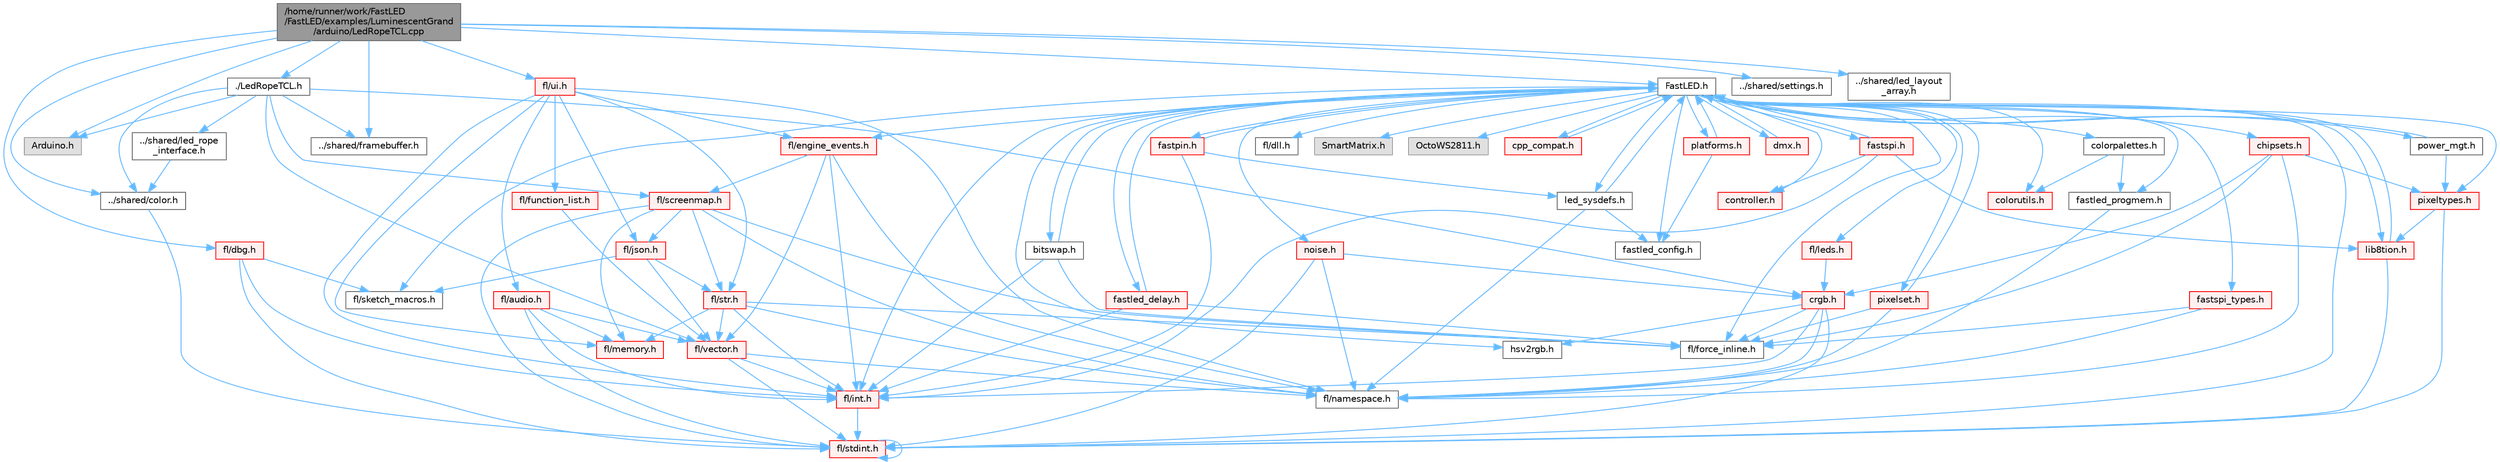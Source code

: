 digraph "/home/runner/work/FastLED/FastLED/examples/LuminescentGrand/arduino/LedRopeTCL.cpp"
{
 // INTERACTIVE_SVG=YES
 // LATEX_PDF_SIZE
  bgcolor="transparent";
  edge [fontname=Helvetica,fontsize=10,labelfontname=Helvetica,labelfontsize=10];
  node [fontname=Helvetica,fontsize=10,shape=box,height=0.2,width=0.4];
  Node1 [id="Node000001",label="/home/runner/work/FastLED\l/FastLED/examples/LuminescentGrand\l/arduino/LedRopeTCL.cpp",height=0.2,width=0.4,color="gray40", fillcolor="grey60", style="filled", fontcolor="black",tooltip=" "];
  Node1 -> Node2 [id="edge1_Node000001_Node000002",color="steelblue1",style="solid",tooltip=" "];
  Node2 [id="Node000002",label="Arduino.h",height=0.2,width=0.4,color="grey60", fillcolor="#E0E0E0", style="filled",tooltip=" "];
  Node1 -> Node3 [id="edge2_Node000001_Node000003",color="steelblue1",style="solid",tooltip=" "];
  Node3 [id="Node000003",label="../shared/color.h",height=0.2,width=0.4,color="grey40", fillcolor="white", style="filled",URL="$de/de1/examples_2_luminescent_grand_2shared_2color_8h.html",tooltip=" "];
  Node3 -> Node4 [id="edge3_Node000003_Node000004",color="steelblue1",style="solid",tooltip=" "];
  Node4 [id="Node000004",label="fl/stdint.h",height=0.2,width=0.4,color="red", fillcolor="#FFF0F0", style="filled",URL="$df/dd8/stdint_8h.html",tooltip=" "];
  Node4 -> Node4 [id="edge4_Node000004_Node000004",color="steelblue1",style="solid",tooltip=" "];
  Node1 -> Node6 [id="edge5_Node000001_Node000006",color="steelblue1",style="solid",tooltip=" "];
  Node6 [id="Node000006",label="../shared/framebuffer.h",height=0.2,width=0.4,color="grey40", fillcolor="white", style="filled",URL="$d4/dd2/framebuffer_8h.html",tooltip=" "];
  Node1 -> Node7 [id="edge6_Node000001_Node000007",color="steelblue1",style="solid",tooltip=" "];
  Node7 [id="Node000007",label="../shared/settings.h",height=0.2,width=0.4,color="grey40", fillcolor="white", style="filled",URL="$de/d60/settings_8h.html",tooltip=" "];
  Node1 -> Node8 [id="edge7_Node000001_Node000008",color="steelblue1",style="solid",tooltip=" "];
  Node8 [id="Node000008",label="./LedRopeTCL.h",height=0.2,width=0.4,color="grey40", fillcolor="white", style="filled",URL="$d9/d7e/_led_rope_t_c_l_8h.html",tooltip=" "];
  Node8 -> Node2 [id="edge8_Node000008_Node000002",color="steelblue1",style="solid",tooltip=" "];
  Node8 -> Node3 [id="edge9_Node000008_Node000003",color="steelblue1",style="solid",tooltip=" "];
  Node8 -> Node6 [id="edge10_Node000008_Node000006",color="steelblue1",style="solid",tooltip=" "];
  Node8 -> Node9 [id="edge11_Node000008_Node000009",color="steelblue1",style="solid",tooltip=" "];
  Node9 [id="Node000009",label="../shared/led_rope\l_interface.h",height=0.2,width=0.4,color="grey40", fillcolor="white", style="filled",URL="$db/d19/led__rope__interface_8h.html",tooltip=" "];
  Node9 -> Node3 [id="edge12_Node000009_Node000003",color="steelblue1",style="solid",tooltip=" "];
  Node8 -> Node10 [id="edge13_Node000008_Node000010",color="steelblue1",style="solid",tooltip=" "];
  Node10 [id="Node000010",label="fl/vector.h",height=0.2,width=0.4,color="red", fillcolor="#FFF0F0", style="filled",URL="$d6/d68/vector_8h.html",tooltip=" "];
  Node10 -> Node4 [id="edge14_Node000010_Node000004",color="steelblue1",style="solid",tooltip=" "];
  Node10 -> Node11 [id="edge15_Node000010_Node000011",color="steelblue1",style="solid",tooltip=" "];
  Node11 [id="Node000011",label="fl/int.h",height=0.2,width=0.4,color="red", fillcolor="#FFF0F0", style="filled",URL="$d3/d7e/int_8h.html",tooltip=" "];
  Node11 -> Node4 [id="edge16_Node000011_Node000004",color="steelblue1",style="solid",tooltip=" "];
  Node10 -> Node23 [id="edge17_Node000010_Node000023",color="steelblue1",style="solid",tooltip=" "];
  Node23 [id="Node000023",label="fl/namespace.h",height=0.2,width=0.4,color="grey40", fillcolor="white", style="filled",URL="$df/d2a/namespace_8h.html",tooltip="Implements the FastLED namespace macros."];
  Node8 -> Node56 [id="edge18_Node000008_Node000056",color="steelblue1",style="solid",tooltip=" "];
  Node56 [id="Node000056",label="crgb.h",height=0.2,width=0.4,color="red", fillcolor="#FFF0F0", style="filled",URL="$db/dd1/crgb_8h.html",tooltip="Defines the red, green, and blue (RGB) pixel struct."];
  Node56 -> Node4 [id="edge19_Node000056_Node000004",color="steelblue1",style="solid",tooltip=" "];
  Node56 -> Node11 [id="edge20_Node000056_Node000011",color="steelblue1",style="solid",tooltip=" "];
  Node56 -> Node23 [id="edge21_Node000056_Node000023",color="steelblue1",style="solid",tooltip=" "];
  Node56 -> Node18 [id="edge22_Node000056_Node000018",color="steelblue1",style="solid",tooltip=" "];
  Node18 [id="Node000018",label="fl/force_inline.h",height=0.2,width=0.4,color="grey40", fillcolor="white", style="filled",URL="$d4/d64/force__inline_8h.html",tooltip=" "];
  Node56 -> Node61 [id="edge23_Node000056_Node000061",color="steelblue1",style="solid",tooltip=" "];
  Node61 [id="Node000061",label="hsv2rgb.h",height=0.2,width=0.4,color="grey40", fillcolor="white", style="filled",URL="$de/d9a/hsv2rgb_8h.html",tooltip="Functions to convert from the HSV colorspace to the RGB colorspace."];
  Node8 -> Node64 [id="edge24_Node000008_Node000064",color="steelblue1",style="solid",tooltip=" "];
  Node64 [id="Node000064",label="fl/screenmap.h",height=0.2,width=0.4,color="red", fillcolor="#FFF0F0", style="filled",URL="$d7/d97/screenmap_8h.html",tooltip=" "];
  Node64 -> Node4 [id="edge25_Node000064_Node000004",color="steelblue1",style="solid",tooltip=" "];
  Node64 -> Node18 [id="edge26_Node000064_Node000018",color="steelblue1",style="solid",tooltip=" "];
  Node64 -> Node25 [id="edge27_Node000064_Node000025",color="steelblue1",style="solid",tooltip=" "];
  Node25 [id="Node000025",label="fl/memory.h",height=0.2,width=0.4,color="red", fillcolor="#FFF0F0", style="filled",URL="$dc/d18/memory_8h.html",tooltip=" "];
  Node64 -> Node23 [id="edge28_Node000064_Node000023",color="steelblue1",style="solid",tooltip=" "];
  Node64 -> Node14 [id="edge29_Node000064_Node000014",color="steelblue1",style="solid",tooltip=" "];
  Node14 [id="Node000014",label="fl/str.h",height=0.2,width=0.4,color="red", fillcolor="#FFF0F0", style="filled",URL="$d1/d93/str_8h.html",tooltip=" "];
  Node14 -> Node11 [id="edge30_Node000014_Node000011",color="steelblue1",style="solid",tooltip=" "];
  Node14 -> Node23 [id="edge31_Node000014_Node000023",color="steelblue1",style="solid",tooltip=" "];
  Node14 -> Node25 [id="edge32_Node000014_Node000025",color="steelblue1",style="solid",tooltip=" "];
  Node14 -> Node10 [id="edge33_Node000014_Node000010",color="steelblue1",style="solid",tooltip=" "];
  Node14 -> Node18 [id="edge34_Node000014_Node000018",color="steelblue1",style="solid",tooltip=" "];
  Node64 -> Node76 [id="edge35_Node000064_Node000076",color="steelblue1",style="solid",tooltip=" "];
  Node76 [id="Node000076",label="fl/json.h",height=0.2,width=0.4,color="red", fillcolor="#FFF0F0", style="filled",URL="$d7/d91/fl_2json_8h.html",tooltip="FastLED's Elegant JSON Library: fl::Json"];
  Node76 -> Node10 [id="edge36_Node000076_Node000010",color="steelblue1",style="solid",tooltip=" "];
  Node76 -> Node14 [id="edge37_Node000076_Node000014",color="steelblue1",style="solid",tooltip=" "];
  Node76 -> Node82 [id="edge38_Node000076_Node000082",color="steelblue1",style="solid",tooltip=" "];
  Node82 [id="Node000082",label="fl/sketch_macros.h",height=0.2,width=0.4,color="grey40", fillcolor="white", style="filled",URL="$d1/dbc/sketch__macros_8h.html",tooltip=" "];
  Node1 -> Node85 [id="edge39_Node000001_Node000085",color="steelblue1",style="solid",tooltip=" "];
  Node85 [id="Node000085",label="../shared/led_layout\l_array.h",height=0.2,width=0.4,color="grey40", fillcolor="white", style="filled",URL="$df/da2/led__layout__array_8h.html",tooltip=" "];
  Node1 -> Node86 [id="edge40_Node000001_Node000086",color="steelblue1",style="solid",tooltip=" "];
  Node86 [id="Node000086",label="FastLED.h",height=0.2,width=0.4,color="grey40", fillcolor="white", style="filled",URL="$db/d97/_fast_l_e_d_8h.html",tooltip="central include file for FastLED, defines the CFastLED class/object"];
  Node86 -> Node4 [id="edge41_Node000086_Node000004",color="steelblue1",style="solid",tooltip=" "];
  Node86 -> Node87 [id="edge42_Node000086_Node000087",color="steelblue1",style="solid",tooltip=" "];
  Node87 [id="Node000087",label="fl/dll.h",height=0.2,width=0.4,color="grey40", fillcolor="white", style="filled",URL="$d3/d4b/dll_8h.html",tooltip="FastLED dynamic library interface - lightweight header for external callers."];
  Node86 -> Node88 [id="edge43_Node000086_Node000088",color="steelblue1",style="solid",tooltip=" "];
  Node88 [id="Node000088",label="SmartMatrix.h",height=0.2,width=0.4,color="grey60", fillcolor="#E0E0E0", style="filled",tooltip=" "];
  Node86 -> Node89 [id="edge44_Node000086_Node000089",color="steelblue1",style="solid",tooltip=" "];
  Node89 [id="Node000089",label="OctoWS2811.h",height=0.2,width=0.4,color="grey60", fillcolor="#E0E0E0", style="filled",tooltip=" "];
  Node86 -> Node18 [id="edge45_Node000086_Node000018",color="steelblue1",style="solid",tooltip=" "];
  Node86 -> Node90 [id="edge46_Node000086_Node000090",color="steelblue1",style="solid",tooltip=" "];
  Node90 [id="Node000090",label="cpp_compat.h",height=0.2,width=0.4,color="red", fillcolor="#FFF0F0", style="filled",URL="$d9/d13/cpp__compat_8h.html",tooltip="Compatibility functions based on C++ version."];
  Node90 -> Node86 [id="edge47_Node000090_Node000086",color="steelblue1",style="solid",tooltip=" "];
  Node86 -> Node92 [id="edge48_Node000086_Node000092",color="steelblue1",style="solid",tooltip=" "];
  Node92 [id="Node000092",label="fastled_config.h",height=0.2,width=0.4,color="grey40", fillcolor="white", style="filled",URL="$d5/d11/fastled__config_8h.html",tooltip="Contains definitions that can be used to configure FastLED at compile time."];
  Node86 -> Node93 [id="edge49_Node000086_Node000093",color="steelblue1",style="solid",tooltip=" "];
  Node93 [id="Node000093",label="led_sysdefs.h",height=0.2,width=0.4,color="grey40", fillcolor="white", style="filled",URL="$d9/d3e/led__sysdefs_8h.html",tooltip="Determines which platform system definitions to include."];
  Node93 -> Node86 [id="edge50_Node000093_Node000086",color="steelblue1",style="solid",tooltip=" "];
  Node93 -> Node92 [id="edge51_Node000093_Node000092",color="steelblue1",style="solid",tooltip=" "];
  Node93 -> Node23 [id="edge52_Node000093_Node000023",color="steelblue1",style="solid",tooltip=" "];
  Node86 -> Node94 [id="edge53_Node000086_Node000094",color="steelblue1",style="solid",tooltip=" "];
  Node94 [id="Node000094",label="fastled_delay.h",height=0.2,width=0.4,color="red", fillcolor="#FFF0F0", style="filled",URL="$d0/da8/fastled__delay_8h.html",tooltip="Utility functions and classes for managing delay cycles."];
  Node94 -> Node86 [id="edge54_Node000094_Node000086",color="steelblue1",style="solid",tooltip=" "];
  Node94 -> Node18 [id="edge55_Node000094_Node000018",color="steelblue1",style="solid",tooltip=" "];
  Node94 -> Node11 [id="edge56_Node000094_Node000011",color="steelblue1",style="solid",tooltip=" "];
  Node86 -> Node96 [id="edge57_Node000086_Node000096",color="steelblue1",style="solid",tooltip=" "];
  Node96 [id="Node000096",label="bitswap.h",height=0.2,width=0.4,color="grey40", fillcolor="white", style="filled",URL="$de/ded/bitswap_8h.html",tooltip="Functions for doing a rotation of bits/bytes used by parallel output."];
  Node96 -> Node86 [id="edge58_Node000096_Node000086",color="steelblue1",style="solid",tooltip=" "];
  Node96 -> Node18 [id="edge59_Node000096_Node000018",color="steelblue1",style="solid",tooltip=" "];
  Node96 -> Node11 [id="edge60_Node000096_Node000011",color="steelblue1",style="solid",tooltip=" "];
  Node86 -> Node97 [id="edge61_Node000086_Node000097",color="steelblue1",style="solid",tooltip=" "];
  Node97 [id="Node000097",label="controller.h",height=0.2,width=0.4,color="red", fillcolor="#FFF0F0", style="filled",URL="$d2/dd9/controller_8h.html",tooltip="deprecated: base definitions used by led controllers for writing out led data"];
  Node86 -> Node124 [id="edge62_Node000086_Node000124",color="steelblue1",style="solid",tooltip=" "];
  Node124 [id="Node000124",label="fastpin.h",height=0.2,width=0.4,color="red", fillcolor="#FFF0F0", style="filled",URL="$db/d65/fastpin_8h.html",tooltip="Class base definitions for defining fast pin access."];
  Node124 -> Node86 [id="edge63_Node000124_Node000086",color="steelblue1",style="solid",tooltip=" "];
  Node124 -> Node93 [id="edge64_Node000124_Node000093",color="steelblue1",style="solid",tooltip=" "];
  Node124 -> Node11 [id="edge65_Node000124_Node000011",color="steelblue1",style="solid",tooltip=" "];
  Node86 -> Node125 [id="edge66_Node000086_Node000125",color="steelblue1",style="solid",tooltip=" "];
  Node125 [id="Node000125",label="fastspi_types.h",height=0.2,width=0.4,color="red", fillcolor="#FFF0F0", style="filled",URL="$d2/ddb/fastspi__types_8h.html",tooltip="Data types and constants used by SPI interfaces."];
  Node125 -> Node18 [id="edge67_Node000125_Node000018",color="steelblue1",style="solid",tooltip=" "];
  Node125 -> Node23 [id="edge68_Node000125_Node000023",color="steelblue1",style="solid",tooltip=" "];
  Node86 -> Node126 [id="edge69_Node000086_Node000126",color="steelblue1",style="solid",tooltip=" "];
  Node126 [id="Node000126",label="dmx.h",height=0.2,width=0.4,color="red", fillcolor="#FFF0F0", style="filled",URL="$d3/de1/dmx_8h.html",tooltip="Defines the DMX512-based LED controllers."];
  Node126 -> Node86 [id="edge70_Node000126_Node000086",color="steelblue1",style="solid",tooltip=" "];
  Node86 -> Node129 [id="edge71_Node000086_Node000129",color="steelblue1",style="solid",tooltip=" "];
  Node129 [id="Node000129",label="platforms.h",height=0.2,width=0.4,color="red", fillcolor="#FFF0F0", style="filled",URL="$da/dc9/platforms_8h.html",tooltip="Determines which platforms headers to include."];
  Node129 -> Node86 [id="edge72_Node000129_Node000086",color="steelblue1",style="solid",tooltip=" "];
  Node129 -> Node92 [id="edge73_Node000129_Node000092",color="steelblue1",style="solid",tooltip=" "];
  Node86 -> Node63 [id="edge74_Node000086_Node000063",color="steelblue1",style="solid",tooltip=" "];
  Node63 [id="Node000063",label="fastled_progmem.h",height=0.2,width=0.4,color="grey40", fillcolor="white", style="filled",URL="$df/dab/fastled__progmem_8h.html",tooltip="Wrapper definitions to allow seamless use of PROGMEM in environments that have it."];
  Node63 -> Node23 [id="edge75_Node000063_Node000023",color="steelblue1",style="solid",tooltip=" "];
  Node86 -> Node100 [id="edge76_Node000086_Node000100",color="steelblue1",style="solid",tooltip=" "];
  Node100 [id="Node000100",label="lib8tion.h",height=0.2,width=0.4,color="red", fillcolor="#FFF0F0", style="filled",URL="$df/da5/lib8tion_8h.html",tooltip="Fast, efficient 8-bit math functions specifically designed for high-performance LED programming."];
  Node100 -> Node86 [id="edge77_Node000100_Node000086",color="steelblue1",style="solid",tooltip=" "];
  Node100 -> Node4 [id="edge78_Node000100_Node000004",color="steelblue1",style="solid",tooltip=" "];
  Node86 -> Node99 [id="edge79_Node000086_Node000099",color="steelblue1",style="solid",tooltip=" "];
  Node99 [id="Node000099",label="pixeltypes.h",height=0.2,width=0.4,color="red", fillcolor="#FFF0F0", style="filled",URL="$d2/dba/pixeltypes_8h.html",tooltip="Includes defintions for RGB and HSV pixels."];
  Node99 -> Node4 [id="edge80_Node000099_Node000004",color="steelblue1",style="solid",tooltip=" "];
  Node99 -> Node100 [id="edge81_Node000099_Node000100",color="steelblue1",style="solid",tooltip=" "];
  Node86 -> Node61 [id="edge82_Node000086_Node000061",color="steelblue1",style="solid",tooltip=" "];
  Node86 -> Node131 [id="edge83_Node000086_Node000131",color="steelblue1",style="solid",tooltip=" "];
  Node131 [id="Node000131",label="colorutils.h",height=0.2,width=0.4,color="red", fillcolor="#FFF0F0", style="filled",URL="$d1/dfb/colorutils_8h.html",tooltip=" "];
  Node86 -> Node136 [id="edge84_Node000086_Node000136",color="steelblue1",style="solid",tooltip=" "];
  Node136 [id="Node000136",label="pixelset.h",height=0.2,width=0.4,color="red", fillcolor="#FFF0F0", style="filled",URL="$d4/d46/pixelset_8h.html",tooltip="Declares classes for managing logical groups of LEDs."];
  Node136 -> Node18 [id="edge85_Node000136_Node000018",color="steelblue1",style="solid",tooltip=" "];
  Node136 -> Node23 [id="edge86_Node000136_Node000023",color="steelblue1",style="solid",tooltip=" "];
  Node136 -> Node86 [id="edge87_Node000136_Node000086",color="steelblue1",style="solid",tooltip=" "];
  Node86 -> Node137 [id="edge88_Node000086_Node000137",color="steelblue1",style="solid",tooltip=" "];
  Node137 [id="Node000137",label="colorpalettes.h",height=0.2,width=0.4,color="grey40", fillcolor="white", style="filled",URL="$dc/dcc/colorpalettes_8h.html",tooltip="Declarations for the predefined color palettes supplied by FastLED."];
  Node137 -> Node131 [id="edge89_Node000137_Node000131",color="steelblue1",style="solid",tooltip=" "];
  Node137 -> Node63 [id="edge90_Node000137_Node000063",color="steelblue1",style="solid",tooltip=" "];
  Node86 -> Node138 [id="edge91_Node000086_Node000138",color="steelblue1",style="solid",tooltip=" "];
  Node138 [id="Node000138",label="noise.h",height=0.2,width=0.4,color="red", fillcolor="#FFF0F0", style="filled",URL="$d1/d31/noise_8h.html",tooltip="Functions to generate and fill arrays with noise."];
  Node138 -> Node4 [id="edge92_Node000138_Node000004",color="steelblue1",style="solid",tooltip=" "];
  Node138 -> Node56 [id="edge93_Node000138_Node000056",color="steelblue1",style="solid",tooltip=" "];
  Node138 -> Node23 [id="edge94_Node000138_Node000023",color="steelblue1",style="solid",tooltip=" "];
  Node86 -> Node139 [id="edge95_Node000086_Node000139",color="steelblue1",style="solid",tooltip=" "];
  Node139 [id="Node000139",label="power_mgt.h",height=0.2,width=0.4,color="grey40", fillcolor="white", style="filled",URL="$dc/d5b/power__mgt_8h.html",tooltip="Functions to limit the power used by FastLED."];
  Node139 -> Node86 [id="edge96_Node000139_Node000086",color="steelblue1",style="solid",tooltip=" "];
  Node139 -> Node99 [id="edge97_Node000139_Node000099",color="steelblue1",style="solid",tooltip=" "];
  Node86 -> Node140 [id="edge98_Node000086_Node000140",color="steelblue1",style="solid",tooltip=" "];
  Node140 [id="Node000140",label="fastspi.h",height=0.2,width=0.4,color="red", fillcolor="#FFF0F0", style="filled",URL="$d6/ddc/fastspi_8h.html",tooltip="Serial peripheral interface (SPI) definitions per platform."];
  Node140 -> Node86 [id="edge99_Node000140_Node000086",color="steelblue1",style="solid",tooltip=" "];
  Node140 -> Node97 [id="edge100_Node000140_Node000097",color="steelblue1",style="solid",tooltip=" "];
  Node140 -> Node100 [id="edge101_Node000140_Node000100",color="steelblue1",style="solid",tooltip=" "];
  Node140 -> Node11 [id="edge102_Node000140_Node000011",color="steelblue1",style="solid",tooltip=" "];
  Node86 -> Node142 [id="edge103_Node000086_Node000142",color="steelblue1",style="solid",tooltip=" "];
  Node142 [id="Node000142",label="chipsets.h",height=0.2,width=0.4,color="red", fillcolor="#FFF0F0", style="filled",URL="$db/d66/chipsets_8h.html",tooltip="Contains the bulk of the definitions for the various LED chipsets supported."];
  Node142 -> Node99 [id="edge104_Node000142_Node000099",color="steelblue1",style="solid",tooltip=" "];
  Node142 -> Node18 [id="edge105_Node000142_Node000018",color="steelblue1",style="solid",tooltip=" "];
  Node142 -> Node56 [id="edge106_Node000142_Node000056",color="steelblue1",style="solid",tooltip=" "];
  Node142 -> Node23 [id="edge107_Node000142_Node000023",color="steelblue1",style="solid",tooltip=" "];
  Node86 -> Node119 [id="edge108_Node000086_Node000119",color="steelblue1",style="solid",tooltip=" "];
  Node119 [id="Node000119",label="fl/engine_events.h",height=0.2,width=0.4,color="red", fillcolor="#FFF0F0", style="filled",URL="$db/dc0/engine__events_8h.html",tooltip=" "];
  Node119 -> Node23 [id="edge109_Node000119_Node000023",color="steelblue1",style="solid",tooltip=" "];
  Node119 -> Node64 [id="edge110_Node000119_Node000064",color="steelblue1",style="solid",tooltip=" "];
  Node119 -> Node10 [id="edge111_Node000119_Node000010",color="steelblue1",style="solid",tooltip=" "];
  Node119 -> Node11 [id="edge112_Node000119_Node000011",color="steelblue1",style="solid",tooltip=" "];
  Node86 -> Node144 [id="edge113_Node000086_Node000144",color="steelblue1",style="solid",tooltip=" "];
  Node144 [id="Node000144",label="fl/leds.h",height=0.2,width=0.4,color="red", fillcolor="#FFF0F0", style="filled",URL="$da/d78/leds_8h.html",tooltip=" "];
  Node144 -> Node56 [id="edge114_Node000144_Node000056",color="steelblue1",style="solid",tooltip=" "];
  Node86 -> Node11 [id="edge115_Node000086_Node000011",color="steelblue1",style="solid",tooltip=" "];
  Node86 -> Node82 [id="edge116_Node000086_Node000082",color="steelblue1",style="solid",tooltip=" "];
  Node1 -> Node80 [id="edge117_Node000001_Node000080",color="steelblue1",style="solid",tooltip=" "];
  Node80 [id="Node000080",label="fl/dbg.h",height=0.2,width=0.4,color="red", fillcolor="#FFF0F0", style="filled",URL="$d6/d01/dbg_8h.html",tooltip=" "];
  Node80 -> Node82 [id="edge118_Node000080_Node000082",color="steelblue1",style="solid",tooltip=" "];
  Node80 -> Node11 [id="edge119_Node000080_Node000011",color="steelblue1",style="solid",tooltip=" "];
  Node80 -> Node4 [id="edge120_Node000080_Node000004",color="steelblue1",style="solid",tooltip=" "];
  Node1 -> Node145 [id="edge121_Node000001_Node000145",color="steelblue1",style="solid",tooltip=" "];
  Node145 [id="Node000145",label="fl/ui.h",height=0.2,width=0.4,color="red", fillcolor="#FFF0F0", style="filled",URL="$d9/d3b/ui_8h.html",tooltip=" "];
  Node145 -> Node23 [id="edge122_Node000145_Node000023",color="steelblue1",style="solid",tooltip=" "];
  Node145 -> Node25 [id="edge123_Node000145_Node000025",color="steelblue1",style="solid",tooltip=" "];
  Node145 -> Node76 [id="edge124_Node000145_Node000076",color="steelblue1",style="solid",tooltip=" "];
  Node145 -> Node14 [id="edge125_Node000145_Node000014",color="steelblue1",style="solid",tooltip=" "];
  Node145 -> Node11 [id="edge126_Node000145_Node000011",color="steelblue1",style="solid",tooltip=" "];
  Node145 -> Node146 [id="edge127_Node000145_Node000146",color="steelblue1",style="solid",tooltip=" "];
  Node146 [id="Node000146",label="fl/audio.h",height=0.2,width=0.4,color="red", fillcolor="#FFF0F0", style="filled",URL="$da/d09/audio_8h.html",tooltip=" "];
  Node146 -> Node25 [id="edge128_Node000146_Node000025",color="steelblue1",style="solid",tooltip=" "];
  Node146 -> Node10 [id="edge129_Node000146_Node000010",color="steelblue1",style="solid",tooltip=" "];
  Node146 -> Node11 [id="edge130_Node000146_Node000011",color="steelblue1",style="solid",tooltip=" "];
  Node146 -> Node4 [id="edge131_Node000146_Node000004",color="steelblue1",style="solid",tooltip=" "];
  Node145 -> Node119 [id="edge132_Node000145_Node000119",color="steelblue1",style="solid",tooltip=" "];
  Node145 -> Node148 [id="edge133_Node000145_Node000148",color="steelblue1",style="solid",tooltip=" "];
  Node148 [id="Node000148",label="fl/function_list.h",height=0.2,width=0.4,color="red", fillcolor="#FFF0F0", style="filled",URL="$d0/d64/function__list_8h.html",tooltip=" "];
  Node148 -> Node10 [id="edge134_Node000148_Node000010",color="steelblue1",style="solid",tooltip=" "];
}
